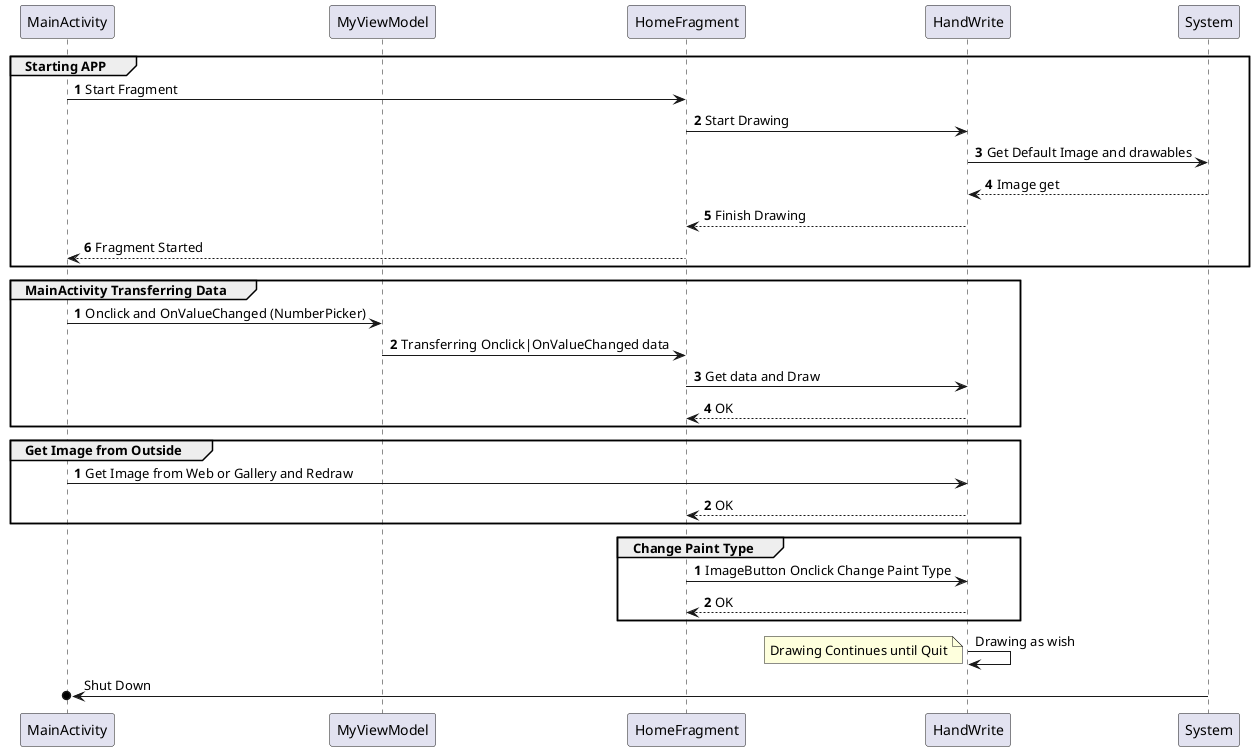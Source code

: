 @startuml
'https://plantuml.com/sequence-diagram

autonumber
participant MainActivity order 10
participant MyViewModel order 20
participant HomeFragment order 30
participant HandWrite order 40
participant System order 50

group Starting APP
MainActivity -> HomeFragment: Start Fragment
HomeFragment -> HandWrite: Start Drawing
HandWrite -> System: Get Default Image and drawables
HandWrite <-- System: Image get
HomeFragment <-- HandWrite: Finish Drawing
MainActivity <-- HomeFragment: Fragment Started
end

group MainActivity Transferring Data
autonumber
MainActivity -> MyViewModel: Onclick and OnValueChanged (NumberPicker)
MyViewModel -> HomeFragment: Transferring Onclick|OnValueChanged data
HomeFragment -> HandWrite: Get data and Draw
HomeFragment <-- HandWrite: OK
end

group Get Image from Outside
autonumber
MainActivity -> HandWrite: Get Image from Web or Gallery and Redraw
HomeFragment <-- HandWrite: OK
end

group Change Paint Type
autonumber
HomeFragment -> HandWrite: ImageButton Onclick Change Paint Type
HomeFragment <-- HandWrite: OK
end

autonumber stop
HandWrite -> HandWrite: Drawing as wish
note left
Drawing Continues until Quit
end note

System ->O MainActivity: Shut Down

@enduml